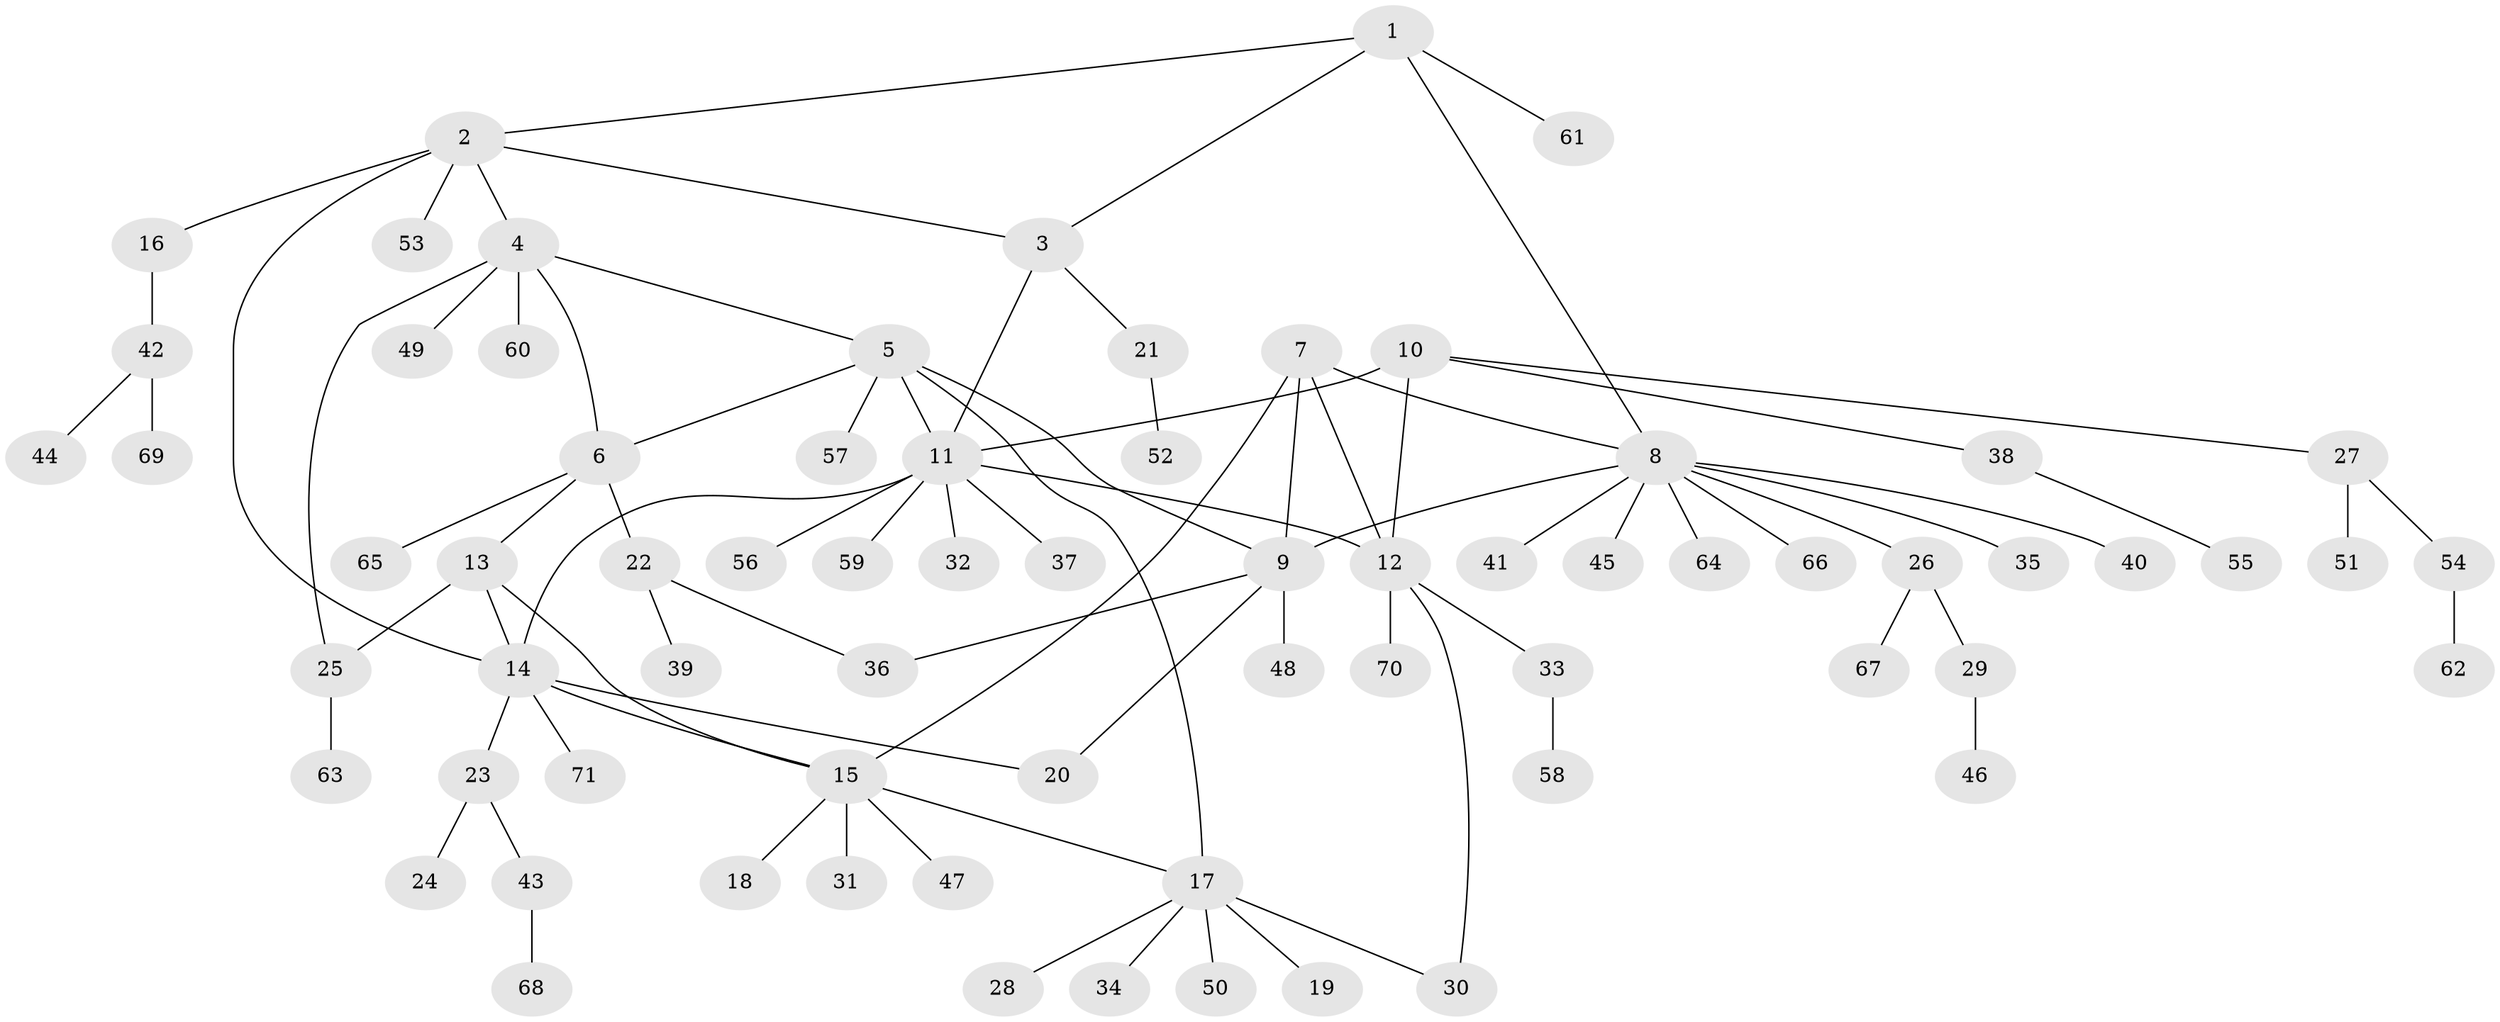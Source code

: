 // Generated by graph-tools (version 1.1) at 2025/02/03/09/25 03:02:52]
// undirected, 71 vertices, 86 edges
graph export_dot {
graph [start="1"]
  node [color=gray90,style=filled];
  1;
  2;
  3;
  4;
  5;
  6;
  7;
  8;
  9;
  10;
  11;
  12;
  13;
  14;
  15;
  16;
  17;
  18;
  19;
  20;
  21;
  22;
  23;
  24;
  25;
  26;
  27;
  28;
  29;
  30;
  31;
  32;
  33;
  34;
  35;
  36;
  37;
  38;
  39;
  40;
  41;
  42;
  43;
  44;
  45;
  46;
  47;
  48;
  49;
  50;
  51;
  52;
  53;
  54;
  55;
  56;
  57;
  58;
  59;
  60;
  61;
  62;
  63;
  64;
  65;
  66;
  67;
  68;
  69;
  70;
  71;
  1 -- 2;
  1 -- 3;
  1 -- 8;
  1 -- 61;
  2 -- 3;
  2 -- 4;
  2 -- 14;
  2 -- 16;
  2 -- 53;
  3 -- 11;
  3 -- 21;
  4 -- 5;
  4 -- 6;
  4 -- 25;
  4 -- 49;
  4 -- 60;
  5 -- 6;
  5 -- 9;
  5 -- 11;
  5 -- 17;
  5 -- 57;
  6 -- 13;
  6 -- 22;
  6 -- 65;
  7 -- 8;
  7 -- 9;
  7 -- 12;
  7 -- 15;
  8 -- 9;
  8 -- 26;
  8 -- 35;
  8 -- 40;
  8 -- 41;
  8 -- 45;
  8 -- 64;
  8 -- 66;
  9 -- 20;
  9 -- 36;
  9 -- 48;
  10 -- 11;
  10 -- 12;
  10 -- 27;
  10 -- 38;
  11 -- 12;
  11 -- 14;
  11 -- 32;
  11 -- 37;
  11 -- 56;
  11 -- 59;
  12 -- 30;
  12 -- 33;
  12 -- 70;
  13 -- 14;
  13 -- 15;
  13 -- 25;
  14 -- 15;
  14 -- 20;
  14 -- 23;
  14 -- 71;
  15 -- 17;
  15 -- 18;
  15 -- 31;
  15 -- 47;
  16 -- 42;
  17 -- 19;
  17 -- 28;
  17 -- 30;
  17 -- 34;
  17 -- 50;
  21 -- 52;
  22 -- 36;
  22 -- 39;
  23 -- 24;
  23 -- 43;
  25 -- 63;
  26 -- 29;
  26 -- 67;
  27 -- 51;
  27 -- 54;
  29 -- 46;
  33 -- 58;
  38 -- 55;
  42 -- 44;
  42 -- 69;
  43 -- 68;
  54 -- 62;
}
